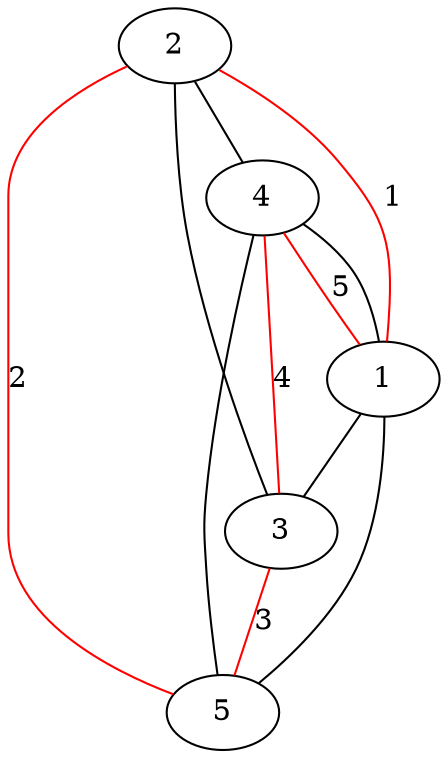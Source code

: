 graph G{
2--4[color=black]
2--5[color=red,label=2]
2--3[color=black]
1--4[color=black]
1--2[color=red,label=1]
1--5[color=black]
1--3[color=black]
4--1[color=red,label=5]
4--5[color=black]
3--4[color=red,label=4]
3--5[color=red,label=3]
}